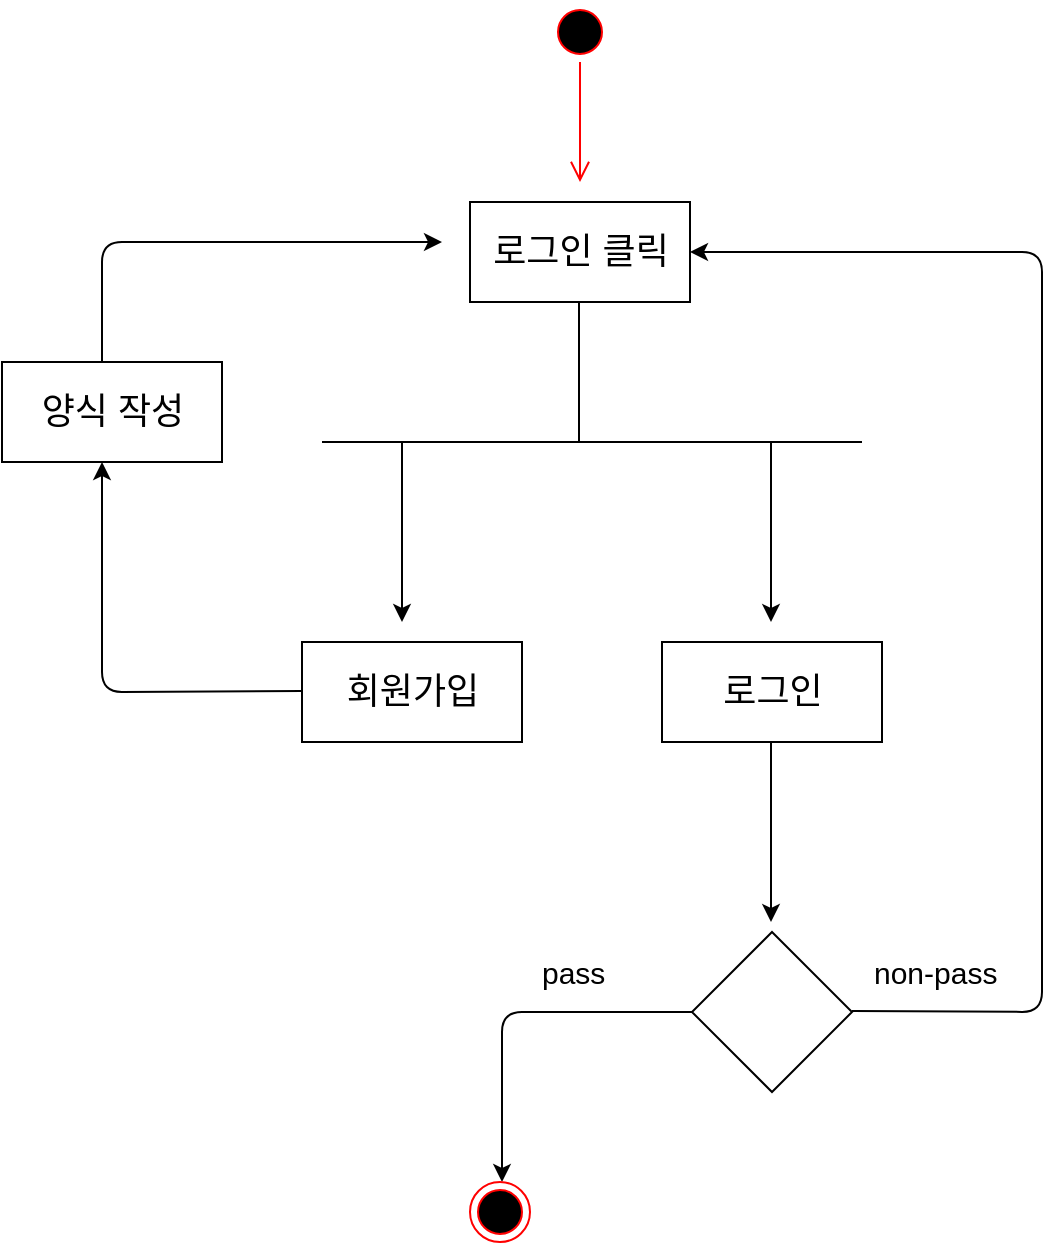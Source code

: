 <mxfile version="14.8.2" type="device"><diagram id="s1ghrdDu2heKXbrgXVTE" name="Page-1"><mxGraphModel dx="1422" dy="794" grid="1" gridSize="10" guides="1" tooltips="1" connect="1" arrows="1" fold="1" page="1" pageScale="1" pageWidth="827" pageHeight="1169" math="0" shadow="0"><root><mxCell id="0"/><mxCell id="1" parent="0"/><mxCell id="g9xhkidGWjLmC4zb4L17-1" value="" style="ellipse;html=1;shape=startState;fillColor=#000000;strokeColor=#ff0000;" vertex="1" parent="1"><mxGeometry x="384" y="40" width="30" height="30" as="geometry"/></mxCell><mxCell id="g9xhkidGWjLmC4zb4L17-2" value="" style="edgeStyle=orthogonalEdgeStyle;html=1;verticalAlign=bottom;endArrow=open;endSize=8;strokeColor=#ff0000;" edge="1" source="g9xhkidGWjLmC4zb4L17-1" parent="1"><mxGeometry relative="1" as="geometry"><mxPoint x="399" y="130" as="targetPoint"/></mxGeometry></mxCell><mxCell id="g9xhkidGWjLmC4zb4L17-3" value="&lt;font style=&quot;font-size: 18px&quot;&gt;로그인 클릭&lt;/font&gt;" style="html=1;" vertex="1" parent="1"><mxGeometry x="344" y="140" width="110" height="50" as="geometry"/></mxCell><mxCell id="g9xhkidGWjLmC4zb4L17-4" value="" style="endArrow=none;html=1;" edge="1" parent="1"><mxGeometry width="50" height="50" relative="1" as="geometry"><mxPoint x="398.5" y="260" as="sourcePoint"/><mxPoint x="398.5" y="190" as="targetPoint"/></mxGeometry></mxCell><mxCell id="g9xhkidGWjLmC4zb4L17-5" value="" style="endArrow=none;html=1;" edge="1" parent="1"><mxGeometry width="50" height="50" relative="1" as="geometry"><mxPoint x="270" y="260" as="sourcePoint"/><mxPoint x="540" y="260" as="targetPoint"/></mxGeometry></mxCell><mxCell id="g9xhkidGWjLmC4zb4L17-6" value="" style="endArrow=classic;html=1;" edge="1" parent="1"><mxGeometry width="50" height="50" relative="1" as="geometry"><mxPoint x="310" y="260" as="sourcePoint"/><mxPoint x="310" y="350" as="targetPoint"/></mxGeometry></mxCell><mxCell id="g9xhkidGWjLmC4zb4L17-7" value="" style="endArrow=classic;html=1;" edge="1" parent="1"><mxGeometry width="50" height="50" relative="1" as="geometry"><mxPoint x="494.5" y="260" as="sourcePoint"/><mxPoint x="494.5" y="350" as="targetPoint"/></mxGeometry></mxCell><mxCell id="g9xhkidGWjLmC4zb4L17-8" value="&lt;font style=&quot;font-size: 18px&quot;&gt;회원가입&lt;/font&gt;" style="html=1;" vertex="1" parent="1"><mxGeometry x="260" y="360" width="110" height="50" as="geometry"/></mxCell><mxCell id="g9xhkidGWjLmC4zb4L17-9" value="&lt;font style=&quot;font-size: 18px&quot;&gt;로그인&lt;/font&gt;" style="html=1;" vertex="1" parent="1"><mxGeometry x="440" y="360" width="110" height="50" as="geometry"/></mxCell><mxCell id="g9xhkidGWjLmC4zb4L17-10" value="" style="endArrow=classic;html=1;" edge="1" parent="1"><mxGeometry width="50" height="50" relative="1" as="geometry"><mxPoint x="260" y="384.5" as="sourcePoint"/><mxPoint x="160" y="270" as="targetPoint"/><Array as="points"><mxPoint x="160" y="385"/></Array></mxGeometry></mxCell><mxCell id="g9xhkidGWjLmC4zb4L17-11" value="&lt;font style=&quot;font-size: 18px&quot;&gt;양식 작성&lt;/font&gt;" style="html=1;" vertex="1" parent="1"><mxGeometry x="110" y="220" width="110" height="50" as="geometry"/></mxCell><mxCell id="g9xhkidGWjLmC4zb4L17-12" value="" style="endArrow=classic;html=1;" edge="1" parent="1"><mxGeometry width="50" height="50" relative="1" as="geometry"><mxPoint x="160" y="220" as="sourcePoint"/><mxPoint x="330" y="160" as="targetPoint"/><Array as="points"><mxPoint x="160" y="160"/></Array></mxGeometry></mxCell><mxCell id="g9xhkidGWjLmC4zb4L17-13" value="" style="endArrow=classic;html=1;" edge="1" parent="1"><mxGeometry width="50" height="50" relative="1" as="geometry"><mxPoint x="494.5" y="410" as="sourcePoint"/><mxPoint x="494.5" y="500" as="targetPoint"/></mxGeometry></mxCell><mxCell id="g9xhkidGWjLmC4zb4L17-14" value="" style="rhombus;whiteSpace=wrap;html=1;" vertex="1" parent="1"><mxGeometry x="455" y="505" width="80" height="80" as="geometry"/></mxCell><mxCell id="g9xhkidGWjLmC4zb4L17-15" value="" style="endArrow=classic;html=1;entryX=1;entryY=0.5;entryDx=0;entryDy=0;" edge="1" parent="1" target="g9xhkidGWjLmC4zb4L17-3"><mxGeometry width="50" height="50" relative="1" as="geometry"><mxPoint x="535" y="544.5" as="sourcePoint"/><mxPoint x="620" y="160" as="targetPoint"/><Array as="points"><mxPoint x="630" y="545"/><mxPoint x="630" y="165"/></Array></mxGeometry></mxCell><mxCell id="g9xhkidGWjLmC4zb4L17-17" value="" style="endArrow=classic;html=1;exitX=0;exitY=0.5;exitDx=0;exitDy=0;" edge="1" parent="1" source="g9xhkidGWjLmC4zb4L17-14"><mxGeometry width="50" height="50" relative="1" as="geometry"><mxPoint x="370" y="540" as="sourcePoint"/><mxPoint x="360" y="630" as="targetPoint"/><Array as="points"><mxPoint x="360" y="545"/></Array></mxGeometry></mxCell><mxCell id="g9xhkidGWjLmC4zb4L17-18" value="" style="ellipse;html=1;shape=endState;fillColor=#000000;strokeColor=#ff0000;" vertex="1" parent="1"><mxGeometry x="344" y="630" width="30" height="30" as="geometry"/></mxCell><mxCell id="g9xhkidGWjLmC4zb4L17-19" value="non-pass" style="text;strokeColor=none;fillColor=none;align=left;verticalAlign=top;spacingLeft=4;spacingRight=4;overflow=hidden;rotatable=0;points=[[0,0.5],[1,0.5]];portConstraint=eastwest;fontSize=15;" vertex="1" parent="1"><mxGeometry x="540" y="510" width="80" height="36" as="geometry"/></mxCell><mxCell id="g9xhkidGWjLmC4zb4L17-20" value="pass" style="text;strokeColor=none;fillColor=none;align=left;verticalAlign=top;spacingLeft=4;spacingRight=4;overflow=hidden;rotatable=0;points=[[0,0.5],[1,0.5]];portConstraint=eastwest;fontSize=15;" vertex="1" parent="1"><mxGeometry x="374" y="510" width="50" height="30" as="geometry"/></mxCell></root></mxGraphModel></diagram></mxfile>